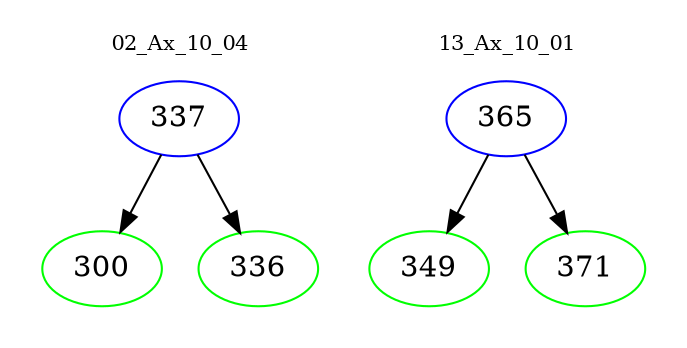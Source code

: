 digraph{
subgraph cluster_0 {
color = white
label = "02_Ax_10_04";
fontsize=10;
T0_337 [label="337", color="blue"]
T0_337 -> T0_300 [color="black"]
T0_300 [label="300", color="green"]
T0_337 -> T0_336 [color="black"]
T0_336 [label="336", color="green"]
}
subgraph cluster_1 {
color = white
label = "13_Ax_10_01";
fontsize=10;
T1_365 [label="365", color="blue"]
T1_365 -> T1_349 [color="black"]
T1_349 [label="349", color="green"]
T1_365 -> T1_371 [color="black"]
T1_371 [label="371", color="green"]
}
}
